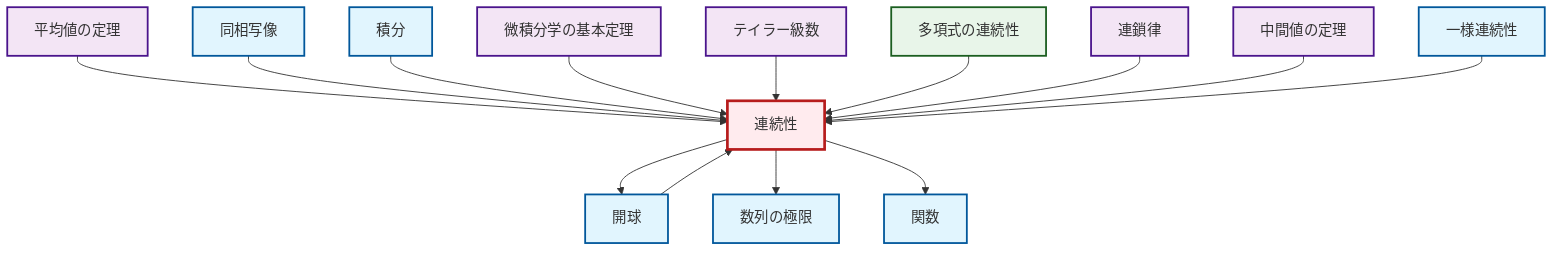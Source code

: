 graph TD
    classDef definition fill:#e1f5fe,stroke:#01579b,stroke-width:2px
    classDef theorem fill:#f3e5f5,stroke:#4a148c,stroke-width:2px
    classDef axiom fill:#fff3e0,stroke:#e65100,stroke-width:2px
    classDef example fill:#e8f5e9,stroke:#1b5e20,stroke-width:2px
    classDef current fill:#ffebee,stroke:#b71c1c,stroke-width:3px
    thm-fundamental-calculus["微積分学の基本定理"]:::theorem
    thm-taylor-series["テイラー級数"]:::theorem
    def-homeomorphism["同相写像"]:::definition
    def-function["関数"]:::definition
    def-continuity["連続性"]:::definition
    def-uniform-continuity["一様連続性"]:::definition
    thm-mean-value["平均値の定理"]:::theorem
    thm-chain-rule["連鎖律"]:::theorem
    def-open-ball["開球"]:::definition
    def-limit["数列の極限"]:::definition
    thm-intermediate-value["中間値の定理"]:::theorem
    def-integral["積分"]:::definition
    ex-polynomial-continuity["多項式の連続性"]:::example
    def-continuity --> def-open-ball
    thm-mean-value --> def-continuity
    def-homeomorphism --> def-continuity
    def-integral --> def-continuity
    def-continuity --> def-limit
    def-continuity --> def-function
    thm-fundamental-calculus --> def-continuity
    def-open-ball --> def-continuity
    thm-taylor-series --> def-continuity
    ex-polynomial-continuity --> def-continuity
    thm-chain-rule --> def-continuity
    thm-intermediate-value --> def-continuity
    def-uniform-continuity --> def-continuity
    class def-continuity current